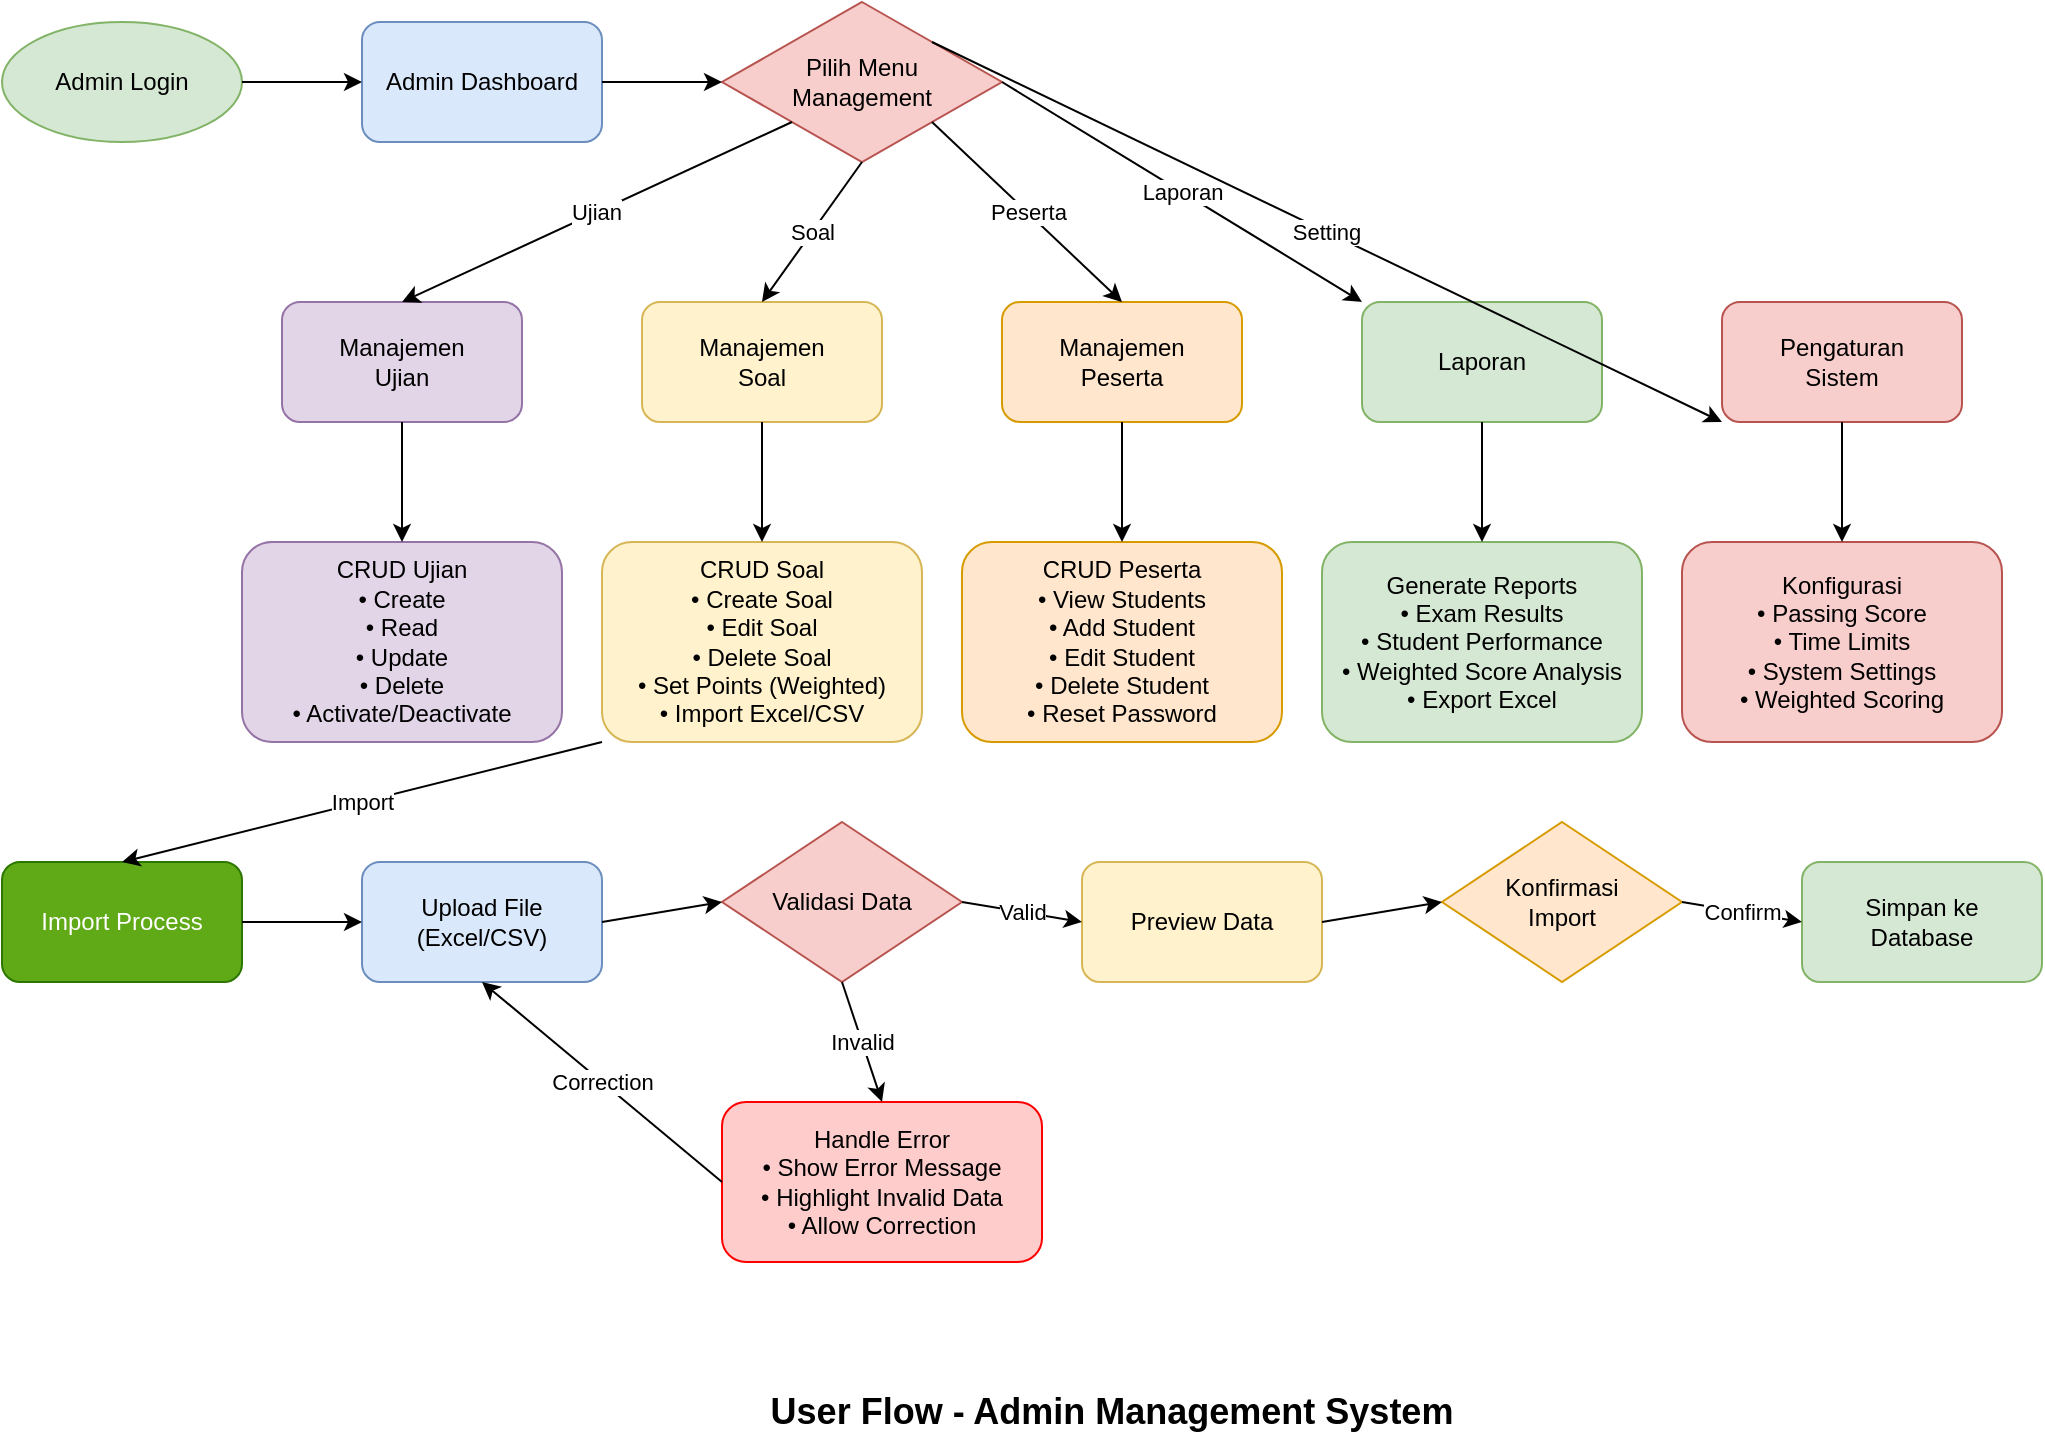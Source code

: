 <mxfile version="24.7.6" type="device">
  <diagram name="User Flow - Admin Management" id="admin-flow">
    <mxGraphModel dx="1422" dy="754" grid="1" gridSize="10" guides="1" tooltips="1" connect="1" arrows="1" fold="1" page="1" pageScale="1" pageWidth="1169" pageHeight="827" math="0" shadow="0">
      <root>
        <mxCell id="0" />
        <mxCell id="1" parent="0" />
        
        <!-- Admin Login -->
        <mxCell id="admin-login" value="Admin Login" style="ellipse;whiteSpace=wrap;html=1;fillColor=#d5e8d4;strokeColor=#82b366;" vertex="1" parent="1">
          <mxGeometry x="40" y="40" width="120" height="60" as="geometry" />
        </mxCell>
        
        <!-- Admin Dashboard -->
        <mxCell id="admin-dashboard" value="Admin Dashboard" style="rounded=1;whiteSpace=wrap;html=1;fillColor=#dae8fc;strokeColor=#6c8ebf;" vertex="1" parent="1">
          <mxGeometry x="220" y="40" width="120" height="60" as="geometry" />
        </mxCell>
        
        <!-- Management Menu -->
        <mxCell id="mgmt-menu" value="Pilih Menu&#xa;Management" style="rhombus;whiteSpace=wrap;html=1;fillColor=#f8cecc;strokeColor=#b85450;" vertex="1" parent="1">
          <mxGeometry x="400" y="30" width="140" height="80" as="geometry" />
        </mxCell>
        
        <!-- Exam Management -->
        <mxCell id="exam-mgmt" value="Manajemen&#xa;Ujian" style="rounded=1;whiteSpace=wrap;html=1;fillColor=#e1d5e7;strokeColor=#9673a6;" vertex="1" parent="1">
          <mxGeometry x="180" y="180" width="120" height="60" as="geometry" />
        </mxCell>
        
        <!-- Question Management -->
        <mxCell id="question-mgmt" value="Manajemen&#xa;Soal" style="rounded=1;whiteSpace=wrap;html=1;fillColor=#fff2cc;strokeColor=#d6b656;" vertex="1" parent="1">
          <mxGeometry x="360" y="180" width="120" height="60" as="geometry" />
        </mxCell>
        
        <!-- Student Management -->
        <mxCell id="student-mgmt" value="Manajemen&#xa;Peserta" style="rounded=1;whiteSpace=wrap;html=1;fillColor=#ffe6cc;strokeColor=#d79b00;" vertex="1" parent="1">
          <mxGeometry x="540" y="180" width="120" height="60" as="geometry" />
        </mxCell>
        
        <!-- Reports -->
        <mxCell id="reports" value="Laporan" style="rounded=1;whiteSpace=wrap;html=1;fillColor=#d5e8d4;strokeColor=#82b366;" vertex="1" parent="1">
          <mxGeometry x="720" y="180" width="120" height="60" as="geometry" />
        </mxCell>
        
        <!-- Exam CRUD -->
        <mxCell id="exam-crud" value="CRUD Ujian&#xa;• Create&#xa;• Read&#xa;• Update&#xa;• Delete&#xa;• Activate/Deactivate" style="rounded=1;whiteSpace=wrap;html=1;fillColor=#e1d5e7;strokeColor=#9673a6;" vertex="1" parent="1">
          <mxGeometry x="160" y="300" width="160" height="100" as="geometry" />
        </mxCell>
        
        <!-- Question CRUD -->
        <mxCell id="question-crud" value="CRUD Soal&#xa;• Create Soal&#xa;• Edit Soal&#xa;• Delete Soal&#xa;• Set Points (Weighted)&#xa;• Import Excel/CSV" style="rounded=1;whiteSpace=wrap;html=1;fillColor=#fff2cc;strokeColor=#d6b656;" vertex="1" parent="1">
          <mxGeometry x="340" y="300" width="160" height="100" as="geometry" />
        </mxCell>
        
        <!-- Student CRUD -->
        <mxCell id="student-crud" value="CRUD Peserta&#xa;• View Students&#xa;• Add Student&#xa;• Edit Student&#xa;• Delete Student&#xa;• Reset Password" style="rounded=1;whiteSpace=wrap;html=1;fillColor=#ffe6cc;strokeColor=#d79b00;" vertex="1" parent="1">
          <mxGeometry x="520" y="300" width="160" height="100" as="geometry" />
        </mxCell>
        
        <!-- Report Generation -->
        <mxCell id="report-gen" value="Generate Reports&#xa;• Exam Results&#xa;• Student Performance&#xa;• Weighted Score Analysis&#xa;• Export Excel" style="rounded=1;whiteSpace=wrap;html=1;fillColor=#d5e8d4;strokeColor=#82b366;" vertex="1" parent="1">
          <mxGeometry x="700" y="300" width="160" height="100" as="geometry" />
        </mxCell>
        
        <!-- File Import Process -->
        <mxCell id="file-import" value="Import Process" style="rounded=1;whiteSpace=wrap;html=1;fillColor=#60a917;strokeColor=#2d7600;fontColor=#ffffff;" vertex="1" parent="1">
          <mxGeometry x="40" y="460" width="120" height="60" as="geometry" />
        </mxCell>
        
        <!-- Upload File -->
        <mxCell id="upload-file" value="Upload File&#xa;(Excel/CSV)" style="rounded=1;whiteSpace=wrap;html=1;fillColor=#dae8fc;strokeColor=#6c8ebf;" vertex="1" parent="1">
          <mxGeometry x="220" y="460" width="120" height="60" as="geometry" />
        </mxCell>
        
        <!-- Validate -->
        <mxCell id="validate" value="Validasi Data" style="rhombus;whiteSpace=wrap;html=1;fillColor=#f8cecc;strokeColor=#b85450;" vertex="1" parent="1">
          <mxGeometry x="400" y="440" width="120" height="80" as="geometry" />
        </mxCell>
        
        <!-- Preview -->
        <mxCell id="preview" value="Preview Data" style="rounded=1;whiteSpace=wrap;html=1;fillColor=#fff2cc;strokeColor=#d6b656;" vertex="1" parent="1">
          <mxGeometry x="580" y="460" width="120" height="60" as="geometry" />
        </mxCell>
        
        <!-- Confirm Import -->
        <mxCell id="confirm-import" value="Konfirmasi&#xa;Import" style="rhombus;whiteSpace=wrap;html=1;fillColor=#ffe6cc;strokeColor=#d79b00;" vertex="1" parent="1">
          <mxGeometry x="760" y="440" width="120" height="80" as="geometry" />
        </mxCell>
        
        <!-- Save to DB -->
        <mxCell id="save-import" value="Simpan ke&#xa;Database" style="rounded=1;whiteSpace=wrap;html=1;fillColor=#d5e8d4;strokeColor=#82b366;" vertex="1" parent="1">
          <mxGeometry x="940" y="460" width="120" height="60" as="geometry" />
        </mxCell>
        
        <!-- Error Handling -->
        <mxCell id="error-handle" value="Handle Error&#xa;• Show Error Message&#xa;• Highlight Invalid Data&#xa;• Allow Correction" style="rounded=1;whiteSpace=wrap;html=1;fillColor=#ffcccc;strokeColor=#ff0000;" vertex="1" parent="1">
          <mxGeometry x="400" y="580" width="160" height="80" as="geometry" />
        </mxCell>
        
        <!-- Settings -->
        <mxCell id="settings" value="Pengaturan&#xa;Sistem" style="rounded=1;whiteSpace=wrap;html=1;fillColor=#f8cecc;strokeColor=#b85450;" vertex="1" parent="1">
          <mxGeometry x="900" y="180" width="120" height="60" as="geometry" />
        </mxCell>
        
        <!-- System Config -->
        <mxCell id="sys-config" value="Konfigurasi&#xa;• Passing Score&#xa;• Time Limits&#xa;• System Settings&#xa;• Weighted Scoring" style="rounded=1;whiteSpace=wrap;html=1;fillColor=#f8cecc;strokeColor=#b85450;" vertex="1" parent="1">
          <mxGeometry x="880" y="300" width="160" height="100" as="geometry" />
        </mxCell>
        
        <!-- Arrows -->
        <mxCell id="arrow1" value="" style="endArrow=classic;html=1;rounded=0;exitX=1;exitY=0.5;exitDx=0;exitDy=0;entryX=0;entryY=0.5;entryDx=0;entryDy=0;" edge="1" parent="1" source="admin-login" target="admin-dashboard">
          <mxGeometry width="50" height="50" relative="1" as="geometry">
            <mxPoint x="400" y="300" as="sourcePoint" />
            <mxPoint x="450" y="250" as="targetPoint" />
          </mxGeometry>
        </mxCell>
        
        <mxCell id="arrow2" value="" style="endArrow=classic;html=1;rounded=0;exitX=1;exitY=0.5;exitDx=0;exitDy=0;entryX=0;entryY=0.5;entryDx=0;entryDy=0;" edge="1" parent="1" source="admin-dashboard" target="mgmt-menu">
          <mxGeometry width="50" height="50" relative="1" as="geometry">
            <mxPoint x="400" y="300" as="sourcePoint" />
            <mxPoint x="450" y="250" as="targetPoint" />
          </mxGeometry>
        </mxCell>
        
        <!-- Menu branches -->
        <mxCell id="arrow3" value="Ujian" style="endArrow=classic;html=1;rounded=0;exitX=0;exitY=1;exitDx=0;exitDy=0;entryX=0.5;entryY=0;entryDx=0;entryDy=0;" edge="1" parent="1" source="mgmt-menu" target="exam-mgmt">
          <mxGeometry width="50" height="50" relative="1" as="geometry">
            <mxPoint x="400" y="300" as="sourcePoint" />
            <mxPoint x="450" y="250" as="targetPoint" />
          </mxGeometry>
        </mxCell>
        
        <mxCell id="arrow4" value="Soal" style="endArrow=classic;html=1;rounded=0;exitX=0.5;exitY=1;exitDx=0;exitDy=0;entryX=0.5;entryY=0;entryDx=0;entryDy=0;" edge="1" parent="1" source="mgmt-menu" target="question-mgmt">
          <mxGeometry width="50" height="50" relative="1" as="geometry">
            <mxPoint x="400" y="300" as="sourcePoint" />
            <mxPoint x="450" y="250" as="targetPoint" />
          </mxGeometry>
        </mxCell>
        
        <mxCell id="arrow5" value="Peserta" style="endArrow=classic;html=1;rounded=0;exitX=1;exitY=1;exitDx=0;exitDy=0;entryX=0.5;entryY=0;entryDx=0;entryDy=0;" edge="1" parent="1" source="mgmt-menu" target="student-mgmt">
          <mxGeometry width="50" height="50" relative="1" as="geometry">
            <mxPoint x="400" y="300" as="sourcePoint" />
            <mxPoint x="450" y="250" as="targetPoint" />
          </mxGeometry>
        </mxCell>
        
        <mxCell id="arrow6" value="Laporan" style="endArrow=classic;html=1;rounded=0;exitX=1;exitY=0.5;exitDx=0;exitDy=0;entryX=0;entryY=0;entryDx=0;entryDy=0;" edge="1" parent="1" source="mgmt-menu" target="reports">
          <mxGeometry width="50" height="50" relative="1" as="geometry">
            <mxPoint x="400" y="300" as="sourcePoint" />
            <mxPoint x="450" y="250" as="targetPoint" />
          </mxGeometry>
        </mxCell>
        
        <mxCell id="arrow7" value="Setting" style="endArrow=classic;html=1;rounded=0;exitX=1;exitY=0;exitDx=0;exitDy=0;entryX=0;entryY=1;entryDx=0;entryDy=0;" edge="1" parent="1" source="mgmt-menu" target="settings">
          <mxGeometry width="50" height="50" relative="1" as="geometry">
            <mxPoint x="400" y="300" as="sourcePoint" />
            <mxPoint x="450" y="250" as="targetPoint" />
          </mxGeometry>
        </mxCell>
        
        <!-- CRUD connections -->
        <mxCell id="arrow8" value="" style="endArrow=classic;html=1;rounded=0;exitX=0.5;exitY=1;exitDx=0;exitDy=0;entryX=0.5;entryY=0;entryDx=0;entryDy=0;" edge="1" parent="1" source="exam-mgmt" target="exam-crud">
          <mxGeometry width="50" height="50" relative="1" as="geometry">
            <mxPoint x="400" y="300" as="sourcePoint" />
            <mxPoint x="450" y="250" as="targetPoint" />
          </mxGeometry>
        </mxCell>
        
        <mxCell id="arrow9" value="" style="endArrow=classic;html=1;rounded=0;exitX=0.5;exitY=1;exitDx=0;exitDy=0;entryX=0.5;entryY=0;entryDx=0;entryDy=0;" edge="1" parent="1" source="question-mgmt" target="question-crud">
          <mxGeometry width="50" height="50" relative="1" as="geometry">
            <mxPoint x="400" y="300" as="sourcePoint" />
            <mxPoint x="450" y="250" as="targetPoint" />
          </mxGeometry>
        </mxCell>
        
        <mxCell id="arrow10" value="" style="endArrow=classic;html=1;rounded=0;exitX=0.5;exitY=1;exitDx=0;exitDy=0;entryX=0.5;entryY=0;entryDx=0;entryDy=0;" edge="1" parent="1" source="student-mgmt" target="student-crud">
          <mxGeometry width="50" height="50" relative="1" as="geometry">
            <mxPoint x="400" y="300" as="sourcePoint" />
            <mxPoint x="450" y="250" as="targetPoint" />
          </mxGeometry>
        </mxCell>
        
        <mxCell id="arrow11" value="" style="endArrow=classic;html=1;rounded=0;exitX=0.5;exitY=1;exitDx=0;exitDy=0;entryX=0.5;entryY=0;entryDx=0;entryDy=0;" edge="1" parent="1" source="reports" target="report-gen">
          <mxGeometry width="50" height="50" relative="1" as="geometry">
            <mxPoint x="400" y="300" as="sourcePoint" />
            <mxPoint x="450" y="250" as="targetPoint" />
          </mxGeometry>
        </mxCell>
        
        <mxCell id="arrow12" value="" style="endArrow=classic;html=1;rounded=0;exitX=0.5;exitY=1;exitDx=0;exitDy=0;entryX=0.5;entryY=0;entryDx=0;entryDy=0;" edge="1" parent="1" source="settings" target="sys-config">
          <mxGeometry width="50" height="50" relative="1" as="geometry">
            <mxPoint x="400" y="300" as="sourcePoint" />
            <mxPoint x="450" y="250" as="targetPoint" />
          </mxGeometry>
        </mxCell>
        
        <!-- Import flow -->
        <mxCell id="arrow13" value="Import" style="endArrow=classic;html=1;rounded=0;exitX=0;exitY=1;exitDx=0;exitDy=0;entryX=0.5;entryY=0;entryDx=0;entryDy=0;" edge="1" parent="1" source="question-crud" target="file-import">
          <mxGeometry width="50" height="50" relative="1" as="geometry">
            <mxPoint x="400" y="300" as="sourcePoint" />
            <mxPoint x="450" y="250" as="targetPoint" />
          </mxGeometry>
        </mxCell>
        
        <mxCell id="arrow14" value="" style="endArrow=classic;html=1;rounded=0;exitX=1;exitY=0.5;exitDx=0;exitDy=0;entryX=0;entryY=0.5;entryDx=0;entryDy=0;" edge="1" parent="1" source="file-import" target="upload-file">
          <mxGeometry width="50" height="50" relative="1" as="geometry">
            <mxPoint x="400" y="400" as="sourcePoint" />
            <mxPoint x="450" y="350" as="targetPoint" />
          </mxGeometry>
        </mxCell>
        
        <mxCell id="arrow15" value="" style="endArrow=classic;html=1;rounded=0;exitX=1;exitY=0.5;exitDx=0;exitDy=0;entryX=0;entryY=0.5;entryDx=0;entryDy=0;" edge="1" parent="1" source="upload-file" target="validate">
          <mxGeometry width="50" height="50" relative="1" as="geometry">
            <mxPoint x="400" y="400" as="sourcePoint" />
            <mxPoint x="450" y="350" as="targetPoint" />
          </mxGeometry>
        </mxCell>
        
        <mxCell id="arrow16" value="Valid" style="endArrow=classic;html=1;rounded=0;exitX=1;exitY=0.5;exitDx=0;exitDy=0;entryX=0;entryY=0.5;entryDx=0;entryDy=0;" edge="1" parent="1" source="validate" target="preview">
          <mxGeometry width="50" height="50" relative="1" as="geometry">
            <mxPoint x="400" y="400" as="sourcePoint" />
            <mxPoint x="450" y="350" as="targetPoint" />
          </mxGeometry>
        </mxCell>
        
        <mxCell id="arrow17" value="Invalid" style="endArrow=classic;html=1;rounded=0;exitX=0.5;exitY=1;exitDx=0;exitDy=0;entryX=0.5;entryY=0;entryDx=0;entryDy=0;" edge="1" parent="1" source="validate" target="error-handle">
          <mxGeometry width="50" height="50" relative="1" as="geometry">
            <mxPoint x="400" y="500" as="sourcePoint" />
            <mxPoint x="450" y="450" as="targetPoint" />
          </mxGeometry>
        </mxCell>
        
        <mxCell id="arrow18" value="" style="endArrow=classic;html=1;rounded=0;exitX=1;exitY=0.5;exitDx=0;exitDy=0;entryX=0;entryY=0.5;entryDx=0;entryDy=0;" edge="1" parent="1" source="preview" target="confirm-import">
          <mxGeometry width="50" height="50" relative="1" as="geometry">
            <mxPoint x="400" y="400" as="sourcePoint" />
            <mxPoint x="450" y="350" as="targetPoint" />
          </mxGeometry>
        </mxCell>
        
        <mxCell id="arrow19" value="Confirm" style="endArrow=classic;html=1;rounded=0;exitX=1;exitY=0.5;exitDx=0;exitDy=0;entryX=0;entryY=0.5;entryDx=0;entryDy=0;" edge="1" parent="1" source="confirm-import" target="save-import">
          <mxGeometry width="50" height="50" relative="1" as="geometry">
            <mxPoint x="400" y="400" as="sourcePoint" />
            <mxPoint x="450" y="350" as="targetPoint" />
          </mxGeometry>
        </mxCell>
        
        <!-- Error correction loop -->
        <mxCell id="arrow20" value="Correction" style="endArrow=classic;html=1;rounded=0;exitX=0;exitY=0.5;exitDx=0;exitDy=0;entryX=0.5;entryY=1;entryDx=0;entryDy=0;" edge="1" parent="1" source="error-handle" target="upload-file">
          <mxGeometry width="50" height="50" relative="1" as="geometry">
            <mxPoint x="400" y="500" as="sourcePoint" />
            <mxPoint x="450" y="450" as="targetPoint" />
          </mxGeometry>
        </mxCell>
        
        <!-- Title -->
        <mxCell id="title" value="User Flow - Admin Management System" style="text;html=1;strokeColor=none;fillColor=none;align=center;verticalAlign=middle;whiteSpace=wrap;rounded=0;fontSize=18;fontStyle=1;" vertex="1" parent="1">
          <mxGeometry x="420" y="720" width="350" height="30" as="geometry" />
        </mxCell>
        
      </root>
    </mxGraphModel>
  </diagram>
</mxfile>
